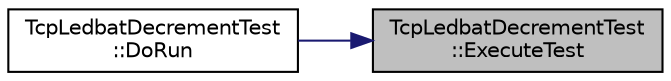 digraph "TcpLedbatDecrementTest::ExecuteTest"
{
 // LATEX_PDF_SIZE
  edge [fontname="Helvetica",fontsize="10",labelfontname="Helvetica",labelfontsize="10"];
  node [fontname="Helvetica",fontsize="10",shape=record];
  rankdir="RL";
  Node1 [label="TcpLedbatDecrementTest\l::ExecuteTest",height=0.2,width=0.4,color="black", fillcolor="grey75", style="filled", fontcolor="black",tooltip="Execute the test."];
  Node1 -> Node2 [dir="back",color="midnightblue",fontsize="10",style="solid",fontname="Helvetica"];
  Node2 [label="TcpLedbatDecrementTest\l::DoRun",height=0.2,width=0.4,color="black", fillcolor="white", style="filled",URL="$class_tcp_ledbat_decrement_test.html#a33081c7ce4c6639ba598e79cf2d7e19f",tooltip="Implementation to actually run this TestCase."];
}
